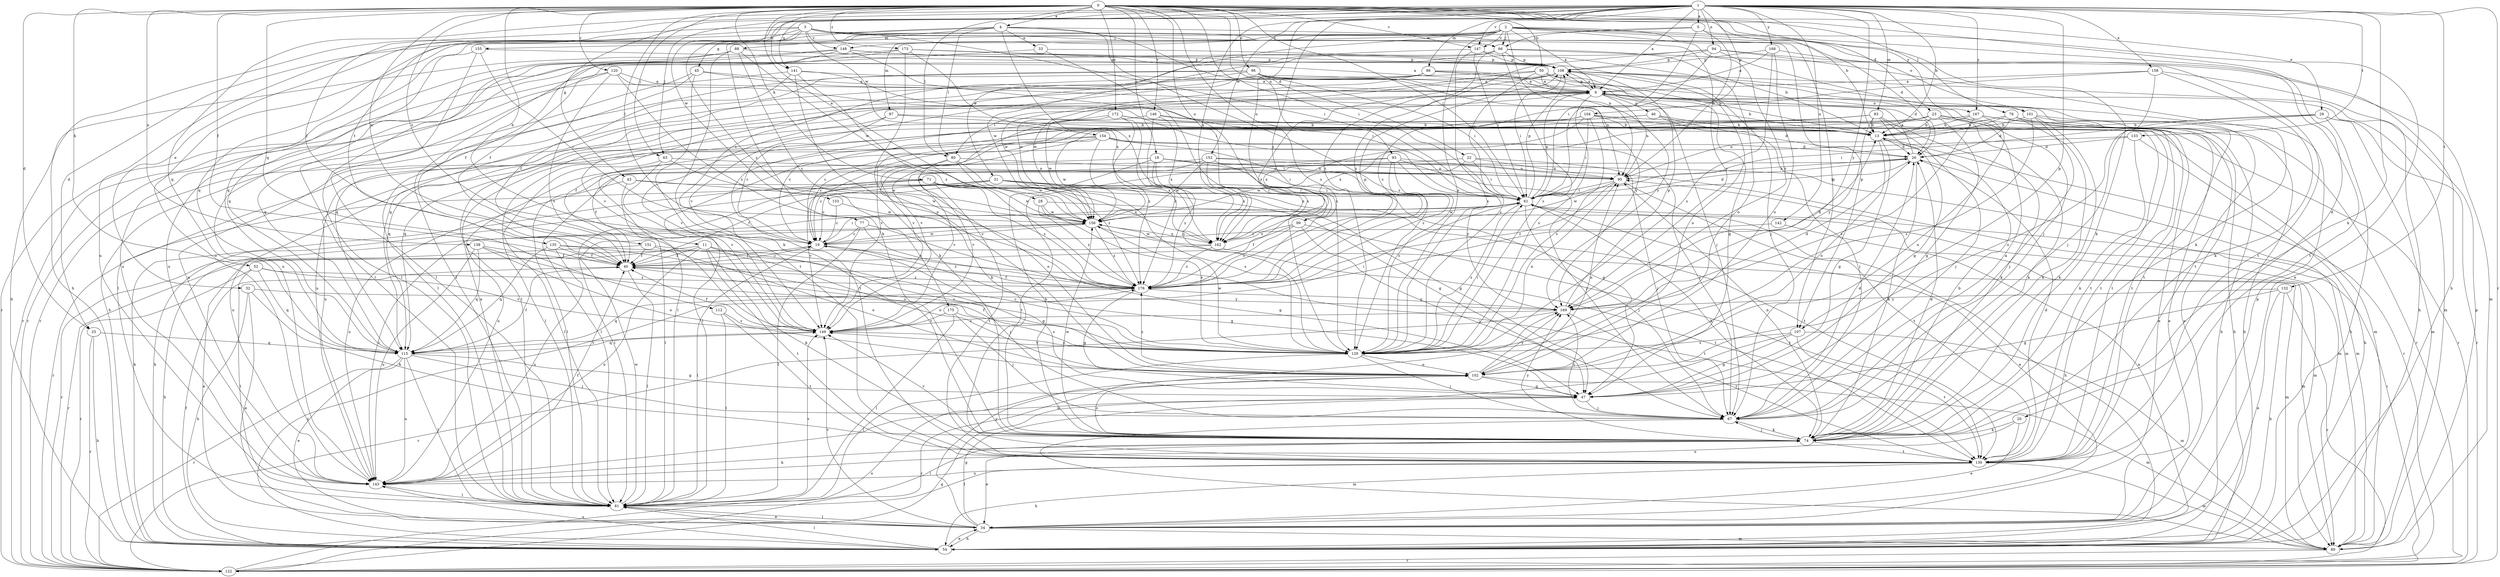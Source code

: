 strict digraph  {
0;
1;
2;
3;
4;
5;
6;
11;
13;
18;
19;
20;
22;
23;
25;
26;
28;
29;
31;
32;
33;
34;
40;
43;
45;
46;
47;
50;
52;
54;
61;
63;
66;
67;
71;
74;
77;
78;
80;
81;
83;
86;
87;
88;
89;
93;
94;
95;
96;
99;
101;
102;
104;
107;
108;
112;
115;
120;
122;
129;
132;
133;
135;
136;
138;
141;
142;
143;
146;
147;
148;
149;
151;
152;
153;
154;
155;
156;
158;
162;
167;
168;
169;
172;
173;
175;
176;
0 -> 4  [label=a];
0 -> 11  [label=b];
0 -> 13  [label=b];
0 -> 18  [label=c];
0 -> 19  [label=c];
0 -> 20  [label=d];
0 -> 22  [label=d];
0 -> 23  [label=d];
0 -> 25  [label=d];
0 -> 28  [label=e];
0 -> 29  [label=e];
0 -> 40  [label=f];
0 -> 50  [label=h];
0 -> 52  [label=h];
0 -> 61  [label=i];
0 -> 63  [label=j];
0 -> 71  [label=k];
0 -> 77  [label=l];
0 -> 78  [label=l];
0 -> 80  [label=l];
0 -> 93  [label=n];
0 -> 96  [label=o];
0 -> 99  [label=o];
0 -> 112  [label=q];
0 -> 120  [label=r];
0 -> 129  [label=s];
0 -> 138  [label=u];
0 -> 141  [label=u];
0 -> 146  [label=v];
0 -> 147  [label=v];
0 -> 151  [label=w];
0 -> 167  [label=y];
0 -> 172  [label=z];
0 -> 173  [label=z];
1 -> 5  [label=a];
1 -> 6  [label=a];
1 -> 13  [label=b];
1 -> 40  [label=f];
1 -> 43  [label=g];
1 -> 63  [label=j];
1 -> 74  [label=k];
1 -> 83  [label=m];
1 -> 86  [label=m];
1 -> 94  [label=n];
1 -> 99  [label=o];
1 -> 104  [label=p];
1 -> 107  [label=p];
1 -> 115  [label=q];
1 -> 122  [label=r];
1 -> 132  [label=t];
1 -> 133  [label=t];
1 -> 141  [label=u];
1 -> 142  [label=u];
1 -> 147  [label=v];
1 -> 152  [label=w];
1 -> 153  [label=w];
1 -> 158  [label=x];
1 -> 162  [label=x];
1 -> 167  [label=y];
1 -> 168  [label=y];
1 -> 169  [label=y];
1 -> 175  [label=z];
1 -> 176  [label=z];
2 -> 6  [label=a];
2 -> 25  [label=d];
2 -> 26  [label=d];
2 -> 31  [label=e];
2 -> 54  [label=h];
2 -> 66  [label=j];
2 -> 74  [label=k];
2 -> 87  [label=m];
2 -> 95  [label=n];
2 -> 101  [label=o];
2 -> 115  [label=q];
2 -> 129  [label=s];
2 -> 143  [label=u];
2 -> 147  [label=v];
2 -> 148  [label=v];
2 -> 169  [label=y];
3 -> 32  [label=e];
3 -> 45  [label=g];
3 -> 54  [label=h];
3 -> 61  [label=i];
3 -> 66  [label=j];
3 -> 74  [label=k];
3 -> 107  [label=p];
3 -> 135  [label=t];
3 -> 148  [label=v];
3 -> 154  [label=w];
3 -> 169  [label=y];
4 -> 33  [label=e];
4 -> 61  [label=i];
4 -> 80  [label=l];
4 -> 88  [label=m];
4 -> 107  [label=p];
4 -> 115  [label=q];
4 -> 129  [label=s];
4 -> 143  [label=u];
4 -> 162  [label=x];
5 -> 34  [label=e];
5 -> 61  [label=i];
5 -> 66  [label=j];
5 -> 95  [label=n];
5 -> 155  [label=w];
6 -> 13  [label=b];
6 -> 46  [label=g];
6 -> 80  [label=l];
6 -> 81  [label=l];
6 -> 95  [label=n];
6 -> 101  [label=o];
6 -> 108  [label=p];
6 -> 129  [label=s];
6 -> 136  [label=t];
6 -> 143  [label=u];
11 -> 34  [label=e];
11 -> 40  [label=f];
11 -> 67  [label=j];
11 -> 74  [label=k];
11 -> 102  [label=o];
11 -> 136  [label=t];
11 -> 143  [label=u];
13 -> 26  [label=d];
13 -> 47  [label=g];
13 -> 102  [label=o];
13 -> 122  [label=r];
18 -> 40  [label=f];
18 -> 61  [label=i];
18 -> 74  [label=k];
18 -> 89  [label=m];
18 -> 95  [label=n];
18 -> 162  [label=x];
18 -> 176  [label=z];
19 -> 40  [label=f];
19 -> 47  [label=g];
19 -> 61  [label=i];
19 -> 81  [label=l];
19 -> 136  [label=t];
19 -> 156  [label=w];
20 -> 34  [label=e];
20 -> 74  [label=k];
20 -> 143  [label=u];
22 -> 61  [label=i];
22 -> 67  [label=j];
22 -> 95  [label=n];
22 -> 149  [label=v];
22 -> 156  [label=w];
23 -> 13  [label=b];
23 -> 34  [label=e];
23 -> 47  [label=g];
23 -> 74  [label=k];
23 -> 136  [label=t];
23 -> 143  [label=u];
23 -> 149  [label=v];
23 -> 162  [label=x];
25 -> 54  [label=h];
25 -> 115  [label=q];
25 -> 122  [label=r];
26 -> 6  [label=a];
26 -> 61  [label=i];
26 -> 74  [label=k];
26 -> 81  [label=l];
26 -> 89  [label=m];
26 -> 95  [label=n];
28 -> 89  [label=m];
28 -> 129  [label=s];
28 -> 156  [label=w];
28 -> 176  [label=z];
29 -> 13  [label=b];
29 -> 54  [label=h];
29 -> 61  [label=i];
29 -> 89  [label=m];
29 -> 102  [label=o];
29 -> 122  [label=r];
31 -> 19  [label=c];
31 -> 40  [label=f];
31 -> 47  [label=g];
31 -> 54  [label=h];
31 -> 61  [label=i];
31 -> 122  [label=r];
31 -> 129  [label=s];
31 -> 136  [label=t];
32 -> 34  [label=e];
32 -> 54  [label=h];
32 -> 74  [label=k];
32 -> 169  [label=y];
33 -> 108  [label=p];
33 -> 122  [label=r];
33 -> 129  [label=s];
34 -> 47  [label=g];
34 -> 54  [label=h];
34 -> 81  [label=l];
34 -> 89  [label=m];
34 -> 108  [label=p];
34 -> 149  [label=v];
34 -> 169  [label=y];
40 -> 19  [label=c];
40 -> 81  [label=l];
40 -> 176  [label=z];
43 -> 61  [label=i];
43 -> 81  [label=l];
43 -> 143  [label=u];
43 -> 156  [label=w];
45 -> 6  [label=a];
45 -> 54  [label=h];
45 -> 81  [label=l];
45 -> 136  [label=t];
45 -> 169  [label=y];
46 -> 13  [label=b];
46 -> 19  [label=c];
46 -> 26  [label=d];
46 -> 67  [label=j];
46 -> 115  [label=q];
47 -> 67  [label=j];
50 -> 6  [label=a];
50 -> 13  [label=b];
50 -> 47  [label=g];
50 -> 67  [label=j];
50 -> 81  [label=l];
50 -> 129  [label=s];
50 -> 156  [label=w];
52 -> 81  [label=l];
52 -> 115  [label=q];
52 -> 122  [label=r];
52 -> 149  [label=v];
52 -> 176  [label=z];
54 -> 34  [label=e];
54 -> 40  [label=f];
54 -> 81  [label=l];
54 -> 95  [label=n];
54 -> 143  [label=u];
54 -> 176  [label=z];
61 -> 6  [label=a];
61 -> 26  [label=d];
61 -> 34  [label=e];
61 -> 54  [label=h];
61 -> 67  [label=j];
61 -> 74  [label=k];
61 -> 108  [label=p];
61 -> 129  [label=s];
61 -> 156  [label=w];
63 -> 81  [label=l];
63 -> 95  [label=n];
63 -> 149  [label=v];
63 -> 156  [label=w];
66 -> 13  [label=b];
66 -> 81  [label=l];
66 -> 108  [label=p];
66 -> 129  [label=s];
66 -> 136  [label=t];
66 -> 156  [label=w];
66 -> 176  [label=z];
67 -> 6  [label=a];
67 -> 26  [label=d];
67 -> 74  [label=k];
67 -> 89  [label=m];
67 -> 169  [label=y];
71 -> 47  [label=g];
71 -> 54  [label=h];
71 -> 61  [label=i];
71 -> 81  [label=l];
71 -> 136  [label=t];
71 -> 149  [label=v];
71 -> 156  [label=w];
71 -> 162  [label=x];
71 -> 176  [label=z];
74 -> 13  [label=b];
74 -> 26  [label=d];
74 -> 34  [label=e];
74 -> 67  [label=j];
74 -> 81  [label=l];
74 -> 95  [label=n];
74 -> 102  [label=o];
74 -> 136  [label=t];
74 -> 149  [label=v];
74 -> 156  [label=w];
74 -> 169  [label=y];
77 -> 19  [label=c];
77 -> 47  [label=g];
77 -> 81  [label=l];
77 -> 176  [label=z];
78 -> 13  [label=b];
78 -> 26  [label=d];
78 -> 34  [label=e];
78 -> 54  [label=h];
78 -> 74  [label=k];
78 -> 95  [label=n];
80 -> 19  [label=c];
80 -> 95  [label=n];
80 -> 102  [label=o];
80 -> 156  [label=w];
80 -> 176  [label=z];
81 -> 6  [label=a];
81 -> 34  [label=e];
81 -> 149  [label=v];
81 -> 156  [label=w];
83 -> 13  [label=b];
83 -> 19  [label=c];
83 -> 40  [label=f];
83 -> 47  [label=g];
83 -> 67  [label=j];
83 -> 74  [label=k];
83 -> 149  [label=v];
83 -> 169  [label=y];
86 -> 6  [label=a];
86 -> 26  [label=d];
86 -> 115  [label=q];
86 -> 136  [label=t];
86 -> 149  [label=v];
86 -> 156  [label=w];
87 -> 13  [label=b];
87 -> 19  [label=c];
87 -> 136  [label=t];
87 -> 149  [label=v];
88 -> 54  [label=h];
88 -> 74  [label=k];
88 -> 108  [label=p];
88 -> 143  [label=u];
88 -> 156  [label=w];
88 -> 176  [label=z];
89 -> 108  [label=p];
89 -> 122  [label=r];
93 -> 67  [label=j];
93 -> 81  [label=l];
93 -> 95  [label=n];
93 -> 129  [label=s];
93 -> 136  [label=t];
93 -> 169  [label=y];
93 -> 176  [label=z];
94 -> 40  [label=f];
94 -> 61  [label=i];
94 -> 67  [label=j];
94 -> 74  [label=k];
94 -> 89  [label=m];
94 -> 108  [label=p];
94 -> 176  [label=z];
95 -> 61  [label=i];
95 -> 136  [label=t];
95 -> 156  [label=w];
95 -> 176  [label=z];
96 -> 6  [label=a];
96 -> 61  [label=i];
96 -> 95  [label=n];
96 -> 122  [label=r];
96 -> 143  [label=u];
96 -> 149  [label=v];
96 -> 169  [label=y];
99 -> 40  [label=f];
99 -> 67  [label=j];
99 -> 136  [label=t];
99 -> 162  [label=x];
99 -> 176  [label=z];
101 -> 13  [label=b];
101 -> 54  [label=h];
101 -> 67  [label=j];
101 -> 74  [label=k];
101 -> 122  [label=r];
101 -> 129  [label=s];
102 -> 47  [label=g];
102 -> 89  [label=m];
102 -> 95  [label=n];
102 -> 122  [label=r];
102 -> 169  [label=y];
102 -> 176  [label=z];
104 -> 13  [label=b];
104 -> 61  [label=i];
104 -> 81  [label=l];
104 -> 115  [label=q];
104 -> 122  [label=r];
104 -> 129  [label=s];
104 -> 136  [label=t];
104 -> 162  [label=x];
107 -> 47  [label=g];
107 -> 89  [label=m];
107 -> 129  [label=s];
107 -> 136  [label=t];
107 -> 143  [label=u];
108 -> 6  [label=a];
108 -> 61  [label=i];
108 -> 89  [label=m];
108 -> 102  [label=o];
108 -> 115  [label=q];
108 -> 156  [label=w];
108 -> 176  [label=z];
112 -> 81  [label=l];
112 -> 136  [label=t];
112 -> 149  [label=v];
115 -> 34  [label=e];
115 -> 40  [label=f];
115 -> 47  [label=g];
115 -> 67  [label=j];
115 -> 81  [label=l];
115 -> 122  [label=r];
115 -> 143  [label=u];
115 -> 149  [label=v];
120 -> 6  [label=a];
120 -> 61  [label=i];
120 -> 115  [label=q];
120 -> 122  [label=r];
120 -> 149  [label=v];
120 -> 176  [label=z];
122 -> 47  [label=g];
122 -> 61  [label=i];
122 -> 102  [label=o];
129 -> 19  [label=c];
129 -> 40  [label=f];
129 -> 61  [label=i];
129 -> 67  [label=j];
129 -> 81  [label=l];
129 -> 95  [label=n];
129 -> 102  [label=o];
129 -> 149  [label=v];
129 -> 156  [label=w];
132 -> 34  [label=e];
132 -> 47  [label=g];
132 -> 54  [label=h];
132 -> 122  [label=r];
132 -> 169  [label=y];
133 -> 26  [label=d];
133 -> 54  [label=h];
133 -> 74  [label=k];
133 -> 81  [label=l];
135 -> 40  [label=f];
135 -> 115  [label=q];
135 -> 129  [label=s];
135 -> 143  [label=u];
135 -> 176  [label=z];
136 -> 26  [label=d];
136 -> 54  [label=h];
136 -> 81  [label=l];
136 -> 89  [label=m];
136 -> 143  [label=u];
138 -> 40  [label=f];
138 -> 102  [label=o];
138 -> 115  [label=q];
138 -> 129  [label=s];
138 -> 143  [label=u];
141 -> 6  [label=a];
141 -> 40  [label=f];
141 -> 61  [label=i];
141 -> 74  [label=k];
141 -> 122  [label=r];
141 -> 176  [label=z];
142 -> 19  [label=c];
142 -> 89  [label=m];
143 -> 40  [label=f];
143 -> 61  [label=i];
143 -> 74  [label=k];
143 -> 81  [label=l];
146 -> 13  [label=b];
146 -> 74  [label=k];
146 -> 136  [label=t];
146 -> 162  [label=x];
146 -> 176  [label=z];
147 -> 19  [label=c];
147 -> 61  [label=i];
147 -> 102  [label=o];
147 -> 108  [label=p];
147 -> 129  [label=s];
148 -> 40  [label=f];
148 -> 67  [label=j];
148 -> 81  [label=l];
148 -> 108  [label=p];
148 -> 129  [label=s];
148 -> 143  [label=u];
149 -> 40  [label=f];
149 -> 61  [label=i];
149 -> 115  [label=q];
149 -> 129  [label=s];
151 -> 40  [label=f];
151 -> 47  [label=g];
151 -> 54  [label=h];
151 -> 102  [label=o];
152 -> 47  [label=g];
152 -> 89  [label=m];
152 -> 95  [label=n];
152 -> 143  [label=u];
152 -> 149  [label=v];
152 -> 156  [label=w];
152 -> 162  [label=x];
153 -> 19  [label=c];
153 -> 156  [label=w];
154 -> 19  [label=c];
154 -> 26  [label=d];
154 -> 61  [label=i];
154 -> 67  [label=j];
154 -> 81  [label=l];
154 -> 143  [label=u];
154 -> 156  [label=w];
154 -> 162  [label=x];
155 -> 19  [label=c];
155 -> 81  [label=l];
155 -> 108  [label=p];
155 -> 115  [label=q];
156 -> 19  [label=c];
156 -> 122  [label=r];
156 -> 136  [label=t];
156 -> 162  [label=x];
156 -> 176  [label=z];
158 -> 6  [label=a];
158 -> 54  [label=h];
158 -> 67  [label=j];
158 -> 74  [label=k];
158 -> 176  [label=z];
162 -> 89  [label=m];
162 -> 122  [label=r];
162 -> 156  [label=w];
162 -> 176  [label=z];
167 -> 13  [label=b];
167 -> 34  [label=e];
167 -> 54  [label=h];
167 -> 102  [label=o];
167 -> 129  [label=s];
167 -> 149  [label=v];
168 -> 6  [label=a];
168 -> 102  [label=o];
168 -> 108  [label=p];
168 -> 129  [label=s];
168 -> 136  [label=t];
169 -> 26  [label=d];
169 -> 108  [label=p];
169 -> 122  [label=r];
169 -> 136  [label=t];
169 -> 149  [label=v];
172 -> 13  [label=b];
172 -> 89  [label=m];
172 -> 129  [label=s];
172 -> 136  [label=t];
172 -> 156  [label=w];
172 -> 176  [label=z];
173 -> 6  [label=a];
173 -> 81  [label=l];
173 -> 102  [label=o];
173 -> 108  [label=p];
173 -> 143  [label=u];
173 -> 162  [label=x];
175 -> 67  [label=j];
175 -> 81  [label=l];
175 -> 129  [label=s];
175 -> 149  [label=v];
176 -> 13  [label=b];
176 -> 40  [label=f];
176 -> 47  [label=g];
176 -> 108  [label=p];
176 -> 115  [label=q];
176 -> 169  [label=y];
}
